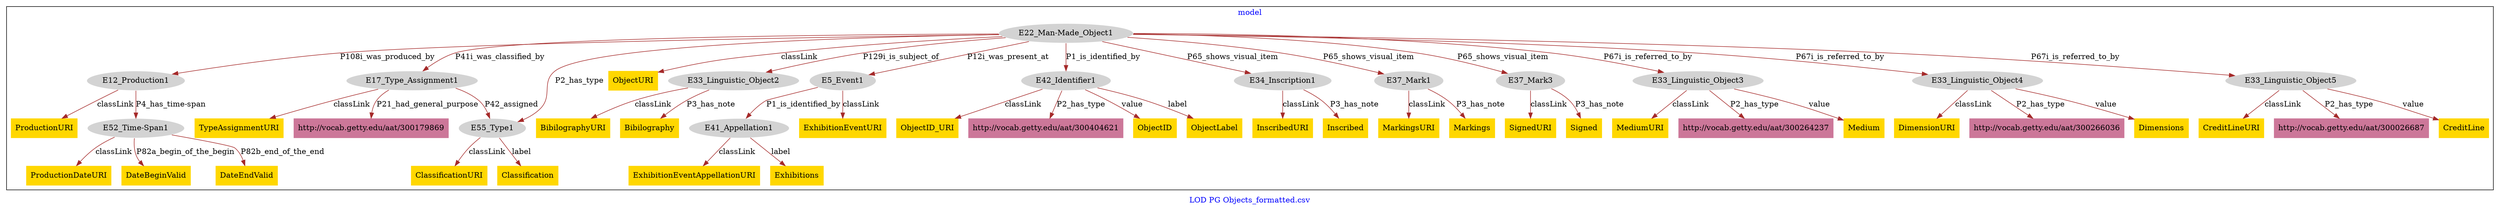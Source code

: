 digraph n0 {
fontcolor="blue"
remincross="true"
label="LOD PG Objects_formatted.csv"
subgraph cluster {
label="model"
n2[style="filled",color="white",fillcolor="lightgray",label="E12_Production1"];
n3[shape="plaintext",style="filled",fillcolor="gold",label="ProductionURI"];
n4[style="filled",color="white",fillcolor="lightgray",label="E52_Time-Span1"];
n5[style="filled",color="white",fillcolor="lightgray",label="E17_Type_Assignment1"];
n6[shape="plaintext",style="filled",fillcolor="gold",label="TypeAssignmentURI"];
n7[shape="plaintext",style="filled",fillcolor="#CC7799",label="http://vocab.getty.edu/aat/300179869"];
n8[style="filled",color="white",fillcolor="lightgray",label="E55_Type1"];
n9[style="filled",color="white",fillcolor="lightgray",label="E22_Man-Made_Object1"];
n10[shape="plaintext",style="filled",fillcolor="gold",label="ObjectURI"];
n11[style="filled",color="white",fillcolor="lightgray",label="E33_Linguistic_Object2"];
n12[style="filled",color="white",fillcolor="lightgray",label="E5_Event1"];
n13[style="filled",color="white",fillcolor="lightgray",label="E42_Identifier1"];
n14[style="filled",color="white",fillcolor="lightgray",label="E34_Inscription1"];
n15[style="filled",color="white",fillcolor="lightgray",label="E37_Mark1"];
n16[style="filled",color="white",fillcolor="lightgray",label="E37_Mark3"];
n17[style="filled",color="white",fillcolor="lightgray",label="E33_Linguistic_Object3"];
n18[style="filled",color="white",fillcolor="lightgray",label="E33_Linguistic_Object4"];
n19[style="filled",color="white",fillcolor="lightgray",label="E33_Linguistic_Object5"];
n20[shape="plaintext",style="filled",fillcolor="gold",label="BibilographyURI"];
n21[shape="plaintext",style="filled",fillcolor="gold",label="Bibilography"];
n22[shape="plaintext",style="filled",fillcolor="gold",label="MediumURI"];
n23[shape="plaintext",style="filled",fillcolor="#CC7799",label="http://vocab.getty.edu/aat/300264237"];
n24[shape="plaintext",style="filled",fillcolor="gold",label="Medium"];
n25[shape="plaintext",style="filled",fillcolor="gold",label="DimensionURI"];
n26[shape="plaintext",style="filled",fillcolor="#CC7799",label="http://vocab.getty.edu/aat/300266036"];
n27[shape="plaintext",style="filled",fillcolor="gold",label="Dimensions"];
n28[shape="plaintext",style="filled",fillcolor="gold",label="CreditLineURI"];
n29[shape="plaintext",style="filled",fillcolor="#CC7799",label="http://vocab.getty.edu/aat/300026687"];
n30[shape="plaintext",style="filled",fillcolor="gold",label="CreditLine"];
n31[shape="plaintext",style="filled",fillcolor="gold",label="InscribedURI"];
n32[shape="plaintext",style="filled",fillcolor="gold",label="Inscribed"];
n33[shape="plaintext",style="filled",fillcolor="gold",label="MarkingsURI"];
n34[shape="plaintext",style="filled",fillcolor="gold",label="Markings"];
n35[shape="plaintext",style="filled",fillcolor="gold",label="SignedURI"];
n36[shape="plaintext",style="filled",fillcolor="gold",label="Signed"];
n37[style="filled",color="white",fillcolor="lightgray",label="E41_Appellation1"];
n38[shape="plaintext",style="filled",fillcolor="gold",label="ExhibitionEventAppellationURI"];
n39[shape="plaintext",style="filled",fillcolor="gold",label="Exhibitions"];
n40[shape="plaintext",style="filled",fillcolor="gold",label="ObjectID_URI"];
n41[shape="plaintext",style="filled",fillcolor="#CC7799",label="http://vocab.getty.edu/aat/300404621"];
n42[shape="plaintext",style="filled",fillcolor="gold",label="ObjectID"];
n43[shape="plaintext",style="filled",fillcolor="gold",label="ObjectLabel"];
n44[shape="plaintext",style="filled",fillcolor="gold",label="ProductionDateURI"];
n45[shape="plaintext",style="filled",fillcolor="gold",label="DateBeginValid"];
n46[shape="plaintext",style="filled",fillcolor="gold",label="DateEndValid"];
n47[shape="plaintext",style="filled",fillcolor="gold",label="ClassificationURI"];
n48[shape="plaintext",style="filled",fillcolor="gold",label="Classification"];
n49[shape="plaintext",style="filled",fillcolor="gold",label="ExhibitionEventURI"];
}
n2 -> n3[color="brown",fontcolor="black",label="classLink"]
n2 -> n4[color="brown",fontcolor="black",label="P4_has_time-span"]
n5 -> n6[color="brown",fontcolor="black",label="classLink"]
n5 -> n7[color="brown",fontcolor="black",label="P21_had_general_purpose"]
n5 -> n8[color="brown",fontcolor="black",label="P42_assigned"]
n9 -> n10[color="brown",fontcolor="black",label="classLink"]
n9 -> n2[color="brown",fontcolor="black",label="P108i_was_produced_by"]
n9 -> n11[color="brown",fontcolor="black",label="P129i_is_subject_of"]
n9 -> n12[color="brown",fontcolor="black",label="P12i_was_present_at"]
n9 -> n13[color="brown",fontcolor="black",label="P1_is_identified_by"]
n9 -> n5[color="brown",fontcolor="black",label="P41i_was_classified_by"]
n9 -> n14[color="brown",fontcolor="black",label="P65_shows_visual_item"]
n9 -> n15[color="brown",fontcolor="black",label="P65_shows_visual_item"]
n9 -> n16[color="brown",fontcolor="black",label="P65_shows_visual_item"]
n9 -> n17[color="brown",fontcolor="black",label="P67i_is_referred_to_by"]
n9 -> n18[color="brown",fontcolor="black",label="P67i_is_referred_to_by"]
n9 -> n19[color="brown",fontcolor="black",label="P67i_is_referred_to_by"]
n11 -> n20[color="brown",fontcolor="black",label="classLink"]
n11 -> n21[color="brown",fontcolor="black",label="P3_has_note"]
n17 -> n22[color="brown",fontcolor="black",label="classLink"]
n17 -> n23[color="brown",fontcolor="black",label="P2_has_type"]
n17 -> n24[color="brown",fontcolor="black",label="value"]
n18 -> n25[color="brown",fontcolor="black",label="classLink"]
n18 -> n26[color="brown",fontcolor="black",label="P2_has_type"]
n18 -> n27[color="brown",fontcolor="black",label="value"]
n19 -> n28[color="brown",fontcolor="black",label="classLink"]
n19 -> n29[color="brown",fontcolor="black",label="P2_has_type"]
n19 -> n30[color="brown",fontcolor="black",label="value"]
n14 -> n31[color="brown",fontcolor="black",label="classLink"]
n14 -> n32[color="brown",fontcolor="black",label="P3_has_note"]
n15 -> n33[color="brown",fontcolor="black",label="classLink"]
n15 -> n34[color="brown",fontcolor="black",label="P3_has_note"]
n16 -> n35[color="brown",fontcolor="black",label="classLink"]
n16 -> n36[color="brown",fontcolor="black",label="P3_has_note"]
n37 -> n38[color="brown",fontcolor="black",label="classLink"]
n37 -> n39[color="brown",fontcolor="black",label="label"]
n13 -> n40[color="brown",fontcolor="black",label="classLink"]
n13 -> n41[color="brown",fontcolor="black",label="P2_has_type"]
n13 -> n42[color="brown",fontcolor="black",label="value"]
n13 -> n43[color="brown",fontcolor="black",label="label"]
n4 -> n44[color="brown",fontcolor="black",label="classLink"]
n4 -> n45[color="brown",fontcolor="black",label="P82a_begin_of_the_begin"]
n4 -> n46[color="brown",fontcolor="black",label="P82b_end_of_the_end"]
n8 -> n47[color="brown",fontcolor="black",label="classLink"]
n8 -> n48[color="brown",fontcolor="black",label="label"]
n12 -> n49[color="brown",fontcolor="black",label="classLink"]
n12 -> n37[color="brown",fontcolor="black",label="P1_is_identified_by"]
n9 -> n8[color="brown",fontcolor="black",label="P2_has_type"]
}
